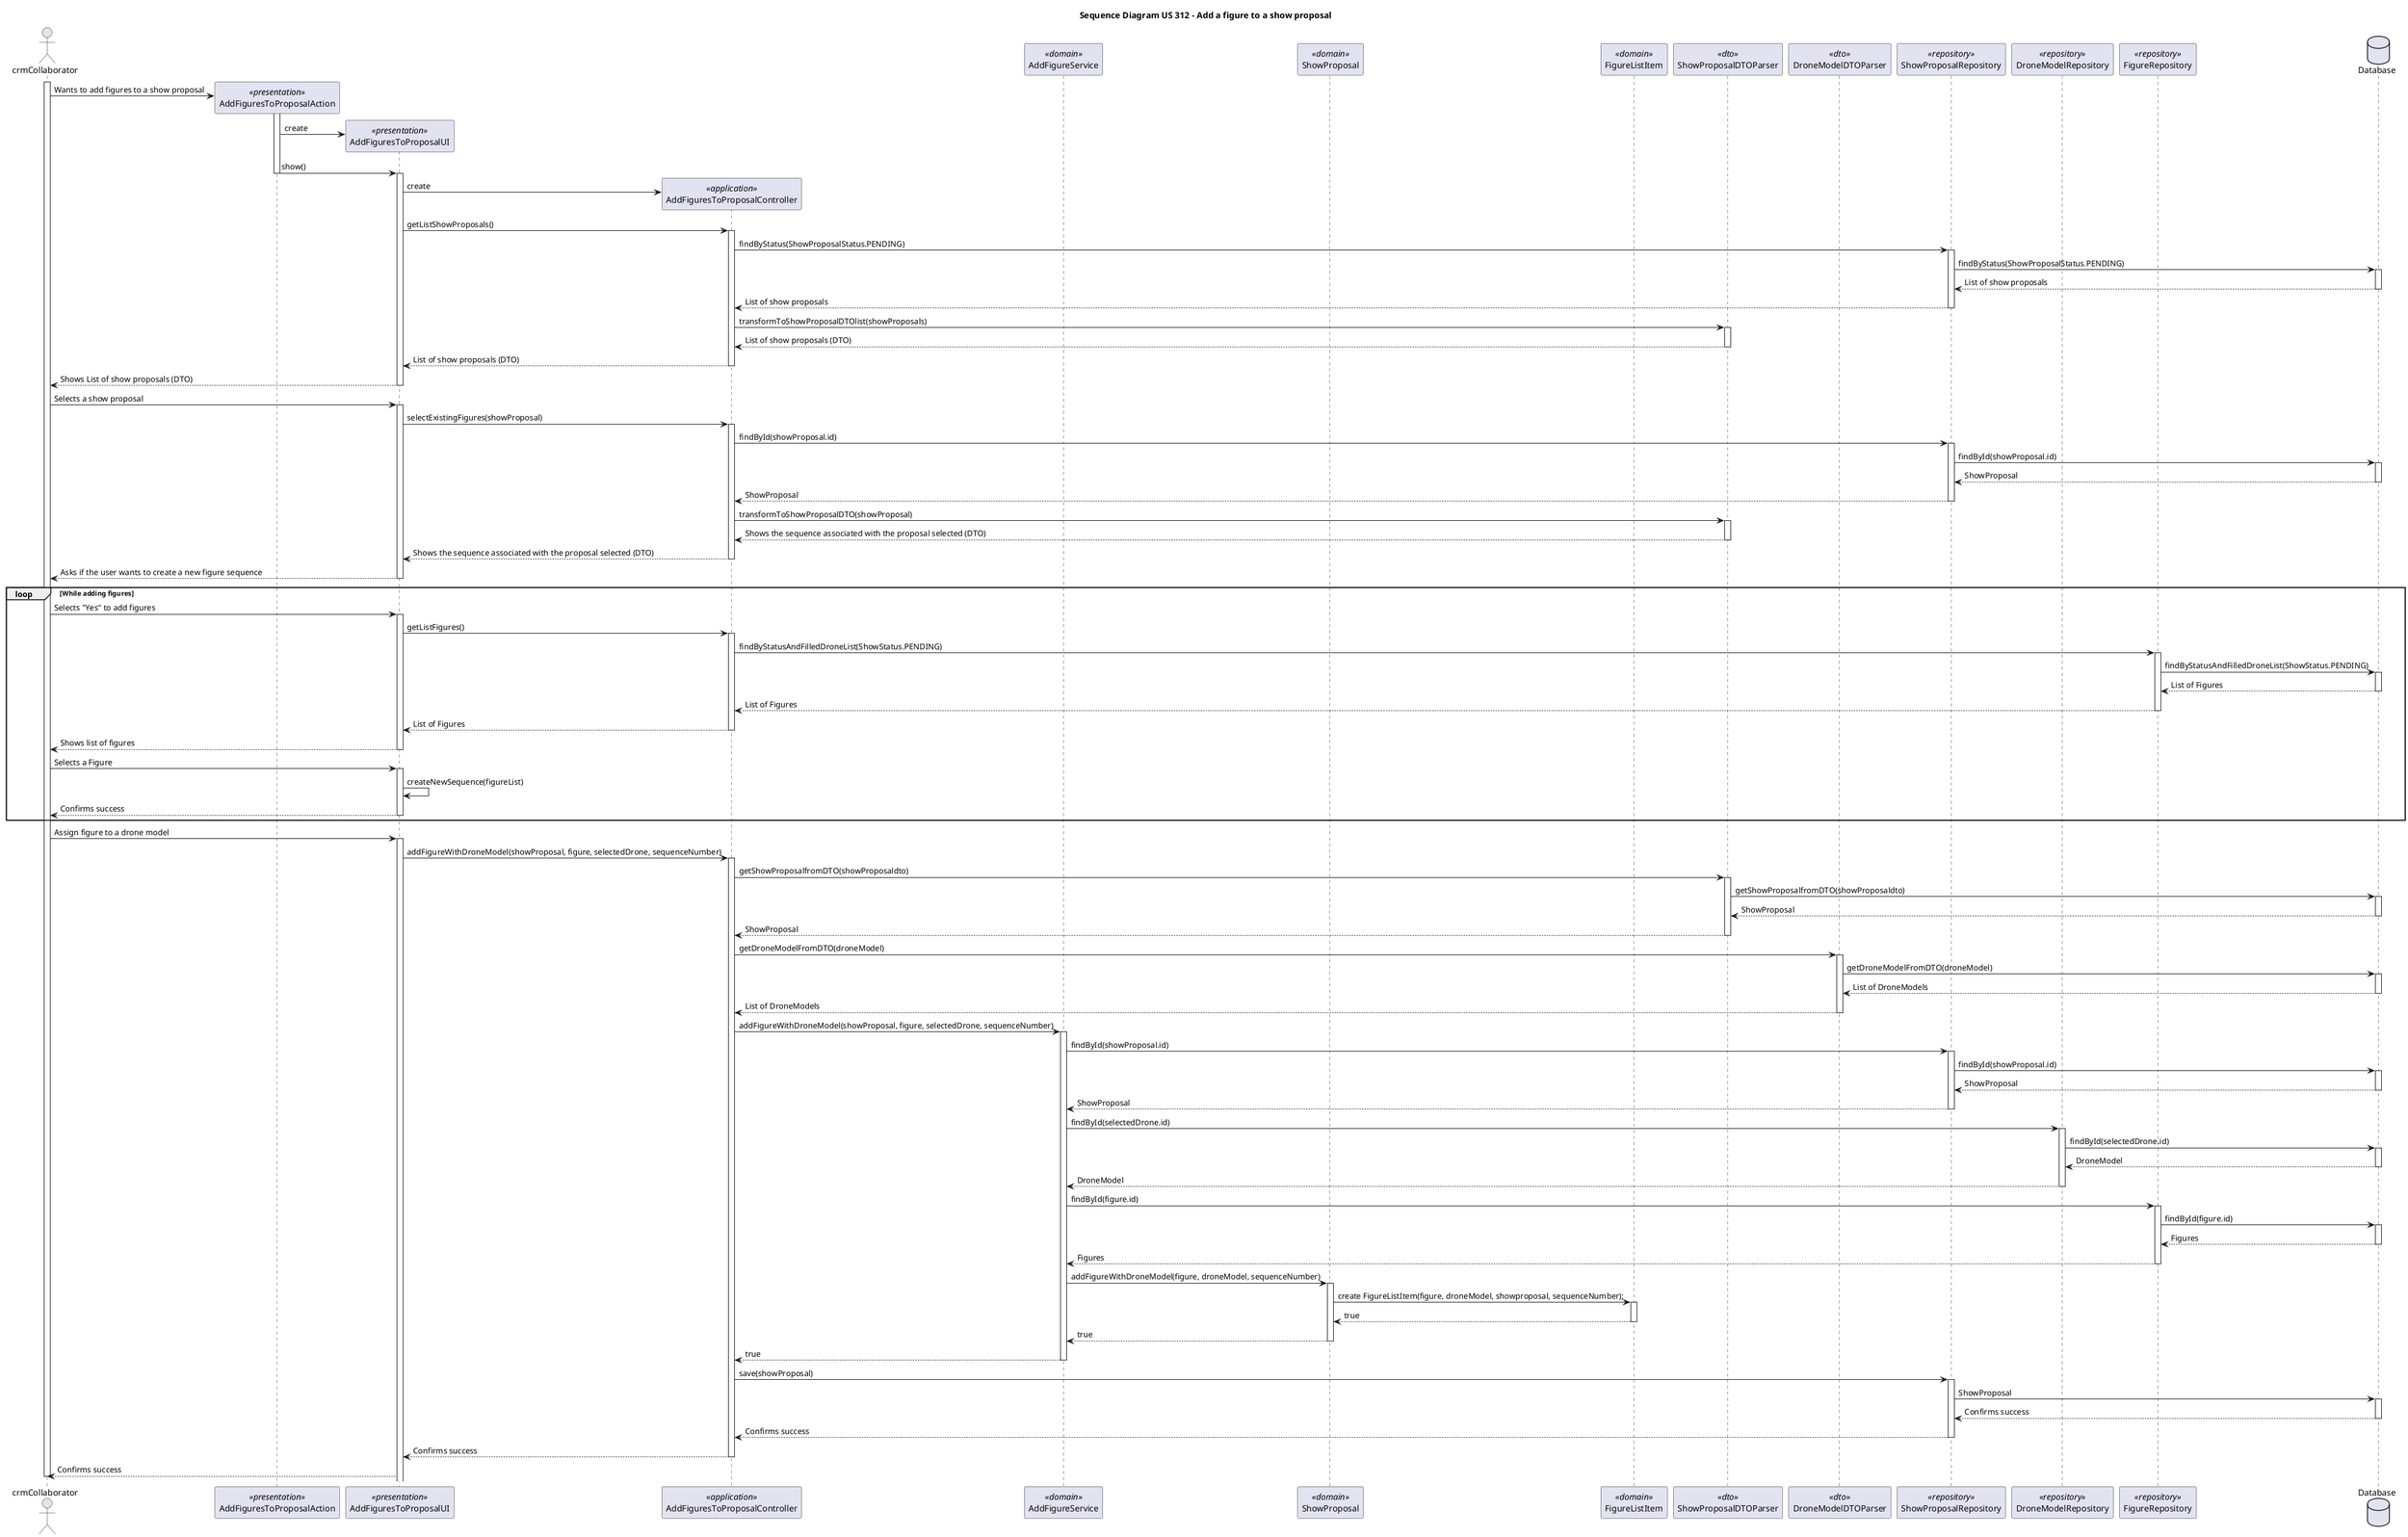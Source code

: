 @startuml
title Sequence Diagram US 312 - Add a figure to a show proposal

actor "crmCollaborator" as User
participant "AddFiguresToProposalAction" as Action <<presentation>>
participant "AddFiguresToProposalUI" as UI <<presentation>>
participant "AddFiguresToProposalController" as Controller <<application>>
participant "AddFigureService" as ProposalService <<domain>>
participant "ShowProposal" as ShowProposal <<domain>>
participant "FigureListItem" as FigureListItem <<domain>>
participant "ShowProposalDTOParser" as ShowProposalDTOParser <<dto>>
participant "DroneModelDTOParser" as DroneModelDTOParser <<dto>>
participant "ShowProposalRepository" as ShowProposalRepository <<repository>>
participant "DroneModelRepository" as DroneModelRepository <<repository>>
participant "FigureRepository" as FigureRepository <<repository>>
database "Database" as Database

activate User

User -> Action**: Wants to add figures to a show proposal
activate Action

Action -> UI**: create
Action -> UI: show()
deactivate Action
activate UI

UI -> Controller**: create
UI -> Controller: getListShowProposals()
activate Controller

Controller -> ShowProposalRepository: findByStatus(ShowProposalStatus.PENDING)
activate ShowProposalRepository
ShowProposalRepository -> Database: findByStatus(ShowProposalStatus.PENDING)
activate Database
Database --> ShowProposalRepository: List of show proposals
deactivate Database
ShowProposalRepository --> Controller: List of show proposals
deactivate ShowProposalRepository
Controller -> ShowProposalDTOParser: transformToShowProposalDTOlist(showProposals)
activate ShowProposalDTOParser
ShowProposalDTOParser --> Controller: List of show proposals (DTO)
deactivate ShowProposalDTOParser

Controller --> UI: List of show proposals (DTO)
deactivate Controller

UI --> User: Shows List of show proposals (DTO)
deactivate UI

User -> UI: Selects a show proposal
activate UI
UI -> Controller: selectExistingFigures(showProposal)
activate Controller
Controller -> ShowProposalRepository: findById(showProposal.id)
activate ShowProposalRepository
ShowProposalRepository -> Database: findById(showProposal.id)
activate Database
Database --> ShowProposalRepository: ShowProposal
deactivate Database
ShowProposalRepository --> Controller: ShowProposal
deactivate ShowProposalRepository
Controller -> ShowProposalDTOParser: transformToShowProposalDTO(showProposal)
activate ShowProposalDTOParser
ShowProposalDTOParser --> Controller: Shows the sequence associated with the proposal selected (DTO)
deactivate ShowProposalDTOParser
Controller --> UI: Shows the sequence associated with the proposal selected (DTO)
deactivate Controller

UI --> User: Asks if the user wants to create a new figure sequence
deactivate UI

loop While adding figures
User -> UI: Selects "Yes" to add figures
activate UI
UI -> Controller: getListFigures()
activate Controller

Controller -> FigureRepository: findByStatusAndFilledDroneList(ShowStatus.PENDING)
activate FigureRepository

FigureRepository -> Database: findByStatusAndFilledDroneList(ShowStatus.PENDING)
activate Database

Database --> FigureRepository: List of Figures
deactivate Database
FigureRepository --> Controller: List of Figures
deactivate FigureRepository

Controller --> UI: List of Figures
deactivate Controller

UI --> User: Shows list of figures
deactivate UI


User -> UI: Selects a Figure
activate UI


UI -> UI: createNewSequence(figureList)


UI --> User: Confirms success
deactivate UI
end

User -> UI: Assign figure to a drone model
activate UI
UI -> Controller: addFigureWithDroneModel(showProposal, figure, selectedDrone, sequenceNumber)
activate Controller
Controller -> ShowProposalDTOParser: getShowProposalfromDTO(showProposaldto)
activate ShowProposalDTOParser
ShowProposalDTOParser -> Database: getShowProposalfromDTO(showProposaldto)
activate Database
Database --> ShowProposalDTOParser: ShowProposal
deactivate Database
ShowProposalDTOParser --> Controller: ShowProposal
deactivate ShowProposalDTOParser
Controller -> DroneModelDTOParser : getDroneModelFromDTO(droneModel)
activate DroneModelDTOParser
DroneModelDTOParser -> Database: getDroneModelFromDTO(droneModel)
activate Database
Database --> DroneModelDTOParser: List of DroneModels
deactivate Database
DroneModelDTOParser --> Controller: List of DroneModels
deactivate DroneModelDTOParser
Controller -> ProposalService: addFigureWithDroneModel(showProposal, figure, selectedDrone, sequenceNumber)
activate ProposalService
ProposalService -> ShowProposalRepository: findById(showProposal.id)
activate ShowProposalRepository
ShowProposalRepository -> Database: findById(showProposal.id)
activate Database
Database --> ShowProposalRepository: ShowProposal
deactivate Database
ShowProposalRepository --> ProposalService: ShowProposal
deactivate ShowProposalRepository
ProposalService -> DroneModelRepository: findById(selectedDrone.id)
activate DroneModelRepository
DroneModelRepository -> Database: findById(selectedDrone.id)
activate Database
Database --> DroneModelRepository: DroneModel
deactivate Database
DroneModelRepository --> ProposalService: DroneModel
deactivate DroneModelRepository
ProposalService -> FigureRepository: findById(figure.id)
activate FigureRepository
FigureRepository -> Database: findById(figure.id)
activate Database
Database --> FigureRepository: Figures
deactivate Database
FigureRepository --> ProposalService: Figures
deactivate FigureRepository
ProposalService -> ShowProposal: addFigureWithDroneModel(figure, droneModel, sequenceNumber)
activate ShowProposal
ShowProposal -> FigureListItem: create FigureListItem(figure, droneModel, showproposal, sequenceNumber);
activate FigureListItem
FigureListItem --> ShowProposal: true
deactivate FigureListItem
ShowProposal --> ProposalService: true
deactivate ShowProposal
ProposalService --> Controller: true
deactivate ProposalService

Controller -> ShowProposalRepository: save(showProposal)
activate ShowProposalRepository
ShowProposalRepository -> Database: ShowProposal
activate Database
Database --> ShowProposalRepository: Confirms success
deactivate Database
ShowProposalRepository --> Controller: Confirms success
deactivate ShowProposalRepository
Controller --> UI: Confirms success
deactivate Controller
UI --> User: Confirms success
deactivate User

@enduml